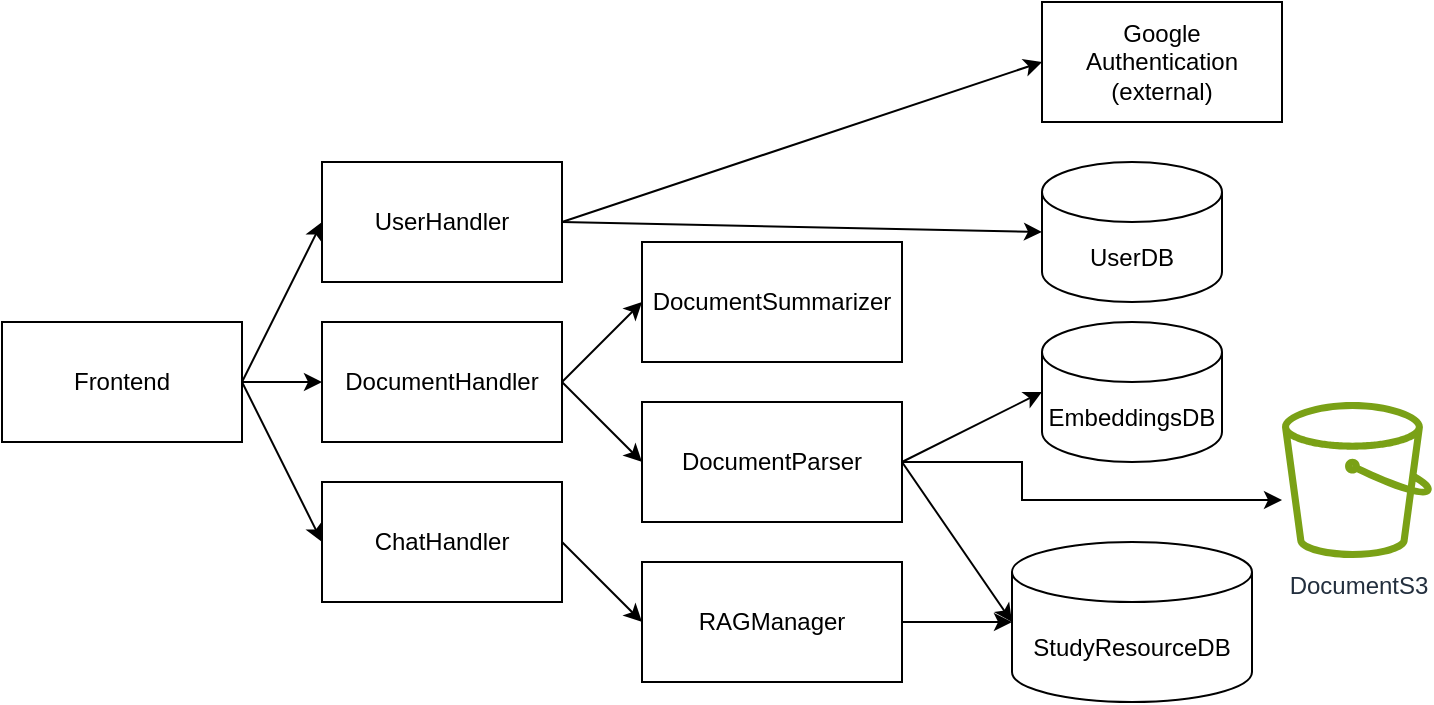 <mxfile version="26.0.10">
  <diagram name="Page-1" id="CH4obqCmShr8P6OW-sn0">
    <mxGraphModel dx="1247" dy="826" grid="1" gridSize="10" guides="1" tooltips="1" connect="1" arrows="1" fold="1" page="1" pageScale="1" pageWidth="850" pageHeight="1100" math="0" shadow="0">
      <root>
        <mxCell id="0" />
        <mxCell id="1" parent="0" />
        <mxCell id="gZXGNMnx3_eXt4WiYGjh-1" value="Frontend" style="rounded=0;whiteSpace=wrap;html=1;" parent="1" vertex="1">
          <mxGeometry x="40" y="280" width="120" height="60" as="geometry" />
        </mxCell>
        <mxCell id="gZXGNMnx3_eXt4WiYGjh-2" value="UserHandler" style="rounded=0;whiteSpace=wrap;html=1;" parent="1" vertex="1">
          <mxGeometry x="200" y="200" width="120" height="60" as="geometry" />
        </mxCell>
        <mxCell id="gZXGNMnx3_eXt4WiYGjh-3" value="DocumentHandler" style="rounded=0;whiteSpace=wrap;html=1;" parent="1" vertex="1">
          <mxGeometry x="200" y="280" width="120" height="60" as="geometry" />
        </mxCell>
        <mxCell id="gZXGNMnx3_eXt4WiYGjh-4" value="ChatHandler" style="rounded=0;whiteSpace=wrap;html=1;" parent="1" vertex="1">
          <mxGeometry x="200" y="360" width="120" height="60" as="geometry" />
        </mxCell>
        <mxCell id="gZXGNMnx3_eXt4WiYGjh-5" value="" style="endArrow=classic;html=1;rounded=0;entryX=0;entryY=0.5;entryDx=0;entryDy=0;" parent="1" target="gZXGNMnx3_eXt4WiYGjh-2" edge="1">
          <mxGeometry width="50" height="50" relative="1" as="geometry">
            <mxPoint x="160" y="310" as="sourcePoint" />
            <mxPoint x="210" y="260" as="targetPoint" />
          </mxGeometry>
        </mxCell>
        <mxCell id="gZXGNMnx3_eXt4WiYGjh-6" value="" style="endArrow=classic;html=1;rounded=0;exitX=1;exitY=0.5;exitDx=0;exitDy=0;entryX=0;entryY=0.5;entryDx=0;entryDy=0;" parent="1" source="gZXGNMnx3_eXt4WiYGjh-1" target="gZXGNMnx3_eXt4WiYGjh-3" edge="1">
          <mxGeometry width="50" height="50" relative="1" as="geometry">
            <mxPoint x="170" y="360" as="sourcePoint" />
            <mxPoint x="180" y="320" as="targetPoint" />
          </mxGeometry>
        </mxCell>
        <mxCell id="gZXGNMnx3_eXt4WiYGjh-7" value="" style="endArrow=classic;html=1;rounded=0;entryX=0;entryY=0.5;entryDx=0;entryDy=0;exitX=1;exitY=0.5;exitDx=0;exitDy=0;" parent="1" source="gZXGNMnx3_eXt4WiYGjh-1" target="gZXGNMnx3_eXt4WiYGjh-4" edge="1">
          <mxGeometry width="50" height="50" relative="1" as="geometry">
            <mxPoint x="130" y="420" as="sourcePoint" />
            <mxPoint x="180" y="370" as="targetPoint" />
          </mxGeometry>
        </mxCell>
        <mxCell id="gZXGNMnx3_eXt4WiYGjh-8" value="Google&lt;div&gt;Authentication&lt;/div&gt;&lt;div&gt;(external)&lt;/div&gt;" style="rounded=0;whiteSpace=wrap;html=1;" parent="1" vertex="1">
          <mxGeometry x="560" y="120" width="120" height="60" as="geometry" />
        </mxCell>
        <mxCell id="gZXGNMnx3_eXt4WiYGjh-13" value="StudyResourceDB" style="shape=cylinder3;whiteSpace=wrap;html=1;boundedLbl=1;backgroundOutline=1;size=15;" parent="1" vertex="1">
          <mxGeometry x="545" y="390" width="120" height="80" as="geometry" />
        </mxCell>
        <mxCell id="gZXGNMnx3_eXt4WiYGjh-14" value="UserDB" style="shape=cylinder3;whiteSpace=wrap;html=1;boundedLbl=1;backgroundOutline=1;size=15;" parent="1" vertex="1">
          <mxGeometry x="560" y="200" width="90" height="70" as="geometry" />
        </mxCell>
        <mxCell id="gZXGNMnx3_eXt4WiYGjh-16" value="EmbeddingsDB" style="shape=cylinder3;whiteSpace=wrap;html=1;boundedLbl=1;backgroundOutline=1;size=15;" parent="1" vertex="1">
          <mxGeometry x="560" y="280" width="90" height="70" as="geometry" />
        </mxCell>
        <mxCell id="r_-4OyaQ7bPbyuUPcMSc-5" style="edgeStyle=orthogonalEdgeStyle;rounded=0;orthogonalLoop=1;jettySize=auto;html=1;" edge="1" parent="1" target="r_-4OyaQ7bPbyuUPcMSc-2">
          <mxGeometry relative="1" as="geometry">
            <mxPoint x="490" y="350" as="sourcePoint" />
            <Array as="points">
              <mxPoint x="550" y="350" />
              <mxPoint x="550" y="369" />
            </Array>
          </mxGeometry>
        </mxCell>
        <mxCell id="gZXGNMnx3_eXt4WiYGjh-17" value="DocumentParser" style="rounded=0;whiteSpace=wrap;html=1;" parent="1" vertex="1">
          <mxGeometry x="360" y="320" width="130" height="60" as="geometry" />
        </mxCell>
        <mxCell id="gZXGNMnx3_eXt4WiYGjh-18" value="RAGManager" style="rounded=0;whiteSpace=wrap;html=1;" parent="1" vertex="1">
          <mxGeometry x="360" y="400" width="130" height="60" as="geometry" />
        </mxCell>
        <mxCell id="gZXGNMnx3_eXt4WiYGjh-19" value="DocumentSummarizer" style="rounded=0;whiteSpace=wrap;html=1;" parent="1" vertex="1">
          <mxGeometry x="360" y="240" width="130" height="60" as="geometry" />
        </mxCell>
        <mxCell id="gZXGNMnx3_eXt4WiYGjh-21" value="" style="endArrow=classic;html=1;rounded=0;entryX=0;entryY=0.5;entryDx=0;entryDy=0;exitX=1;exitY=0.5;exitDx=0;exitDy=0;" parent="1" source="gZXGNMnx3_eXt4WiYGjh-2" target="gZXGNMnx3_eXt4WiYGjh-8" edge="1">
          <mxGeometry width="50" height="50" relative="1" as="geometry">
            <mxPoint x="380" y="200" as="sourcePoint" />
            <mxPoint x="430" y="150" as="targetPoint" />
          </mxGeometry>
        </mxCell>
        <mxCell id="gZXGNMnx3_eXt4WiYGjh-22" value="" style="endArrow=classic;html=1;rounded=0;entryX=0;entryY=0.5;entryDx=0;entryDy=0;entryPerimeter=0;exitX=1;exitY=0.5;exitDx=0;exitDy=0;" parent="1" source="gZXGNMnx3_eXt4WiYGjh-2" target="gZXGNMnx3_eXt4WiYGjh-14" edge="1">
          <mxGeometry width="50" height="50" relative="1" as="geometry">
            <mxPoint x="370" y="170" as="sourcePoint" />
            <mxPoint x="420" y="120" as="targetPoint" />
          </mxGeometry>
        </mxCell>
        <mxCell id="gZXGNMnx3_eXt4WiYGjh-23" value="" style="endArrow=classic;html=1;rounded=0;entryX=0;entryY=0.5;entryDx=0;entryDy=0;exitX=1;exitY=0.5;exitDx=0;exitDy=0;" parent="1" source="gZXGNMnx3_eXt4WiYGjh-3" target="gZXGNMnx3_eXt4WiYGjh-19" edge="1">
          <mxGeometry width="50" height="50" relative="1" as="geometry">
            <mxPoint x="300" y="330" as="sourcePoint" />
            <mxPoint x="350" y="280" as="targetPoint" />
          </mxGeometry>
        </mxCell>
        <mxCell id="gZXGNMnx3_eXt4WiYGjh-24" value="" style="endArrow=classic;html=1;rounded=0;entryX=0;entryY=0.5;entryDx=0;entryDy=0;exitX=1;exitY=0.5;exitDx=0;exitDy=0;" parent="1" source="gZXGNMnx3_eXt4WiYGjh-3" target="gZXGNMnx3_eXt4WiYGjh-17" edge="1">
          <mxGeometry width="50" height="50" relative="1" as="geometry">
            <mxPoint x="320" y="420" as="sourcePoint" />
            <mxPoint x="370" y="370" as="targetPoint" />
          </mxGeometry>
        </mxCell>
        <mxCell id="gZXGNMnx3_eXt4WiYGjh-25" value="" style="endArrow=classic;html=1;rounded=0;entryX=0;entryY=0.5;entryDx=0;entryDy=0;exitX=1;exitY=0.5;exitDx=0;exitDy=0;" parent="1" source="gZXGNMnx3_eXt4WiYGjh-4" target="gZXGNMnx3_eXt4WiYGjh-18" edge="1">
          <mxGeometry width="50" height="50" relative="1" as="geometry">
            <mxPoint x="240" y="520" as="sourcePoint" />
            <mxPoint x="290" y="470" as="targetPoint" />
          </mxGeometry>
        </mxCell>
        <mxCell id="gZXGNMnx3_eXt4WiYGjh-27" value="" style="endArrow=classic;html=1;rounded=0;entryX=0;entryY=0.5;entryDx=0;entryDy=0;entryPerimeter=0;exitX=1;exitY=0.5;exitDx=0;exitDy=0;" parent="1" source="gZXGNMnx3_eXt4WiYGjh-18" target="gZXGNMnx3_eXt4WiYGjh-13" edge="1">
          <mxGeometry width="50" height="50" relative="1" as="geometry">
            <mxPoint x="420" y="530" as="sourcePoint" />
            <mxPoint x="470" y="480" as="targetPoint" />
          </mxGeometry>
        </mxCell>
        <mxCell id="gZXGNMnx3_eXt4WiYGjh-28" value="" style="endArrow=classic;html=1;rounded=0;entryX=0;entryY=0.5;entryDx=0;entryDy=0;entryPerimeter=0;exitX=1;exitY=0.5;exitDx=0;exitDy=0;" parent="1" source="gZXGNMnx3_eXt4WiYGjh-17" target="gZXGNMnx3_eXt4WiYGjh-16" edge="1">
          <mxGeometry width="50" height="50" relative="1" as="geometry">
            <mxPoint x="500" y="370" as="sourcePoint" />
            <mxPoint x="550" y="320" as="targetPoint" />
          </mxGeometry>
        </mxCell>
        <mxCell id="gZXGNMnx3_eXt4WiYGjh-29" value="" style="endArrow=classic;html=1;rounded=0;entryX=0;entryY=0.5;entryDx=0;entryDy=0;entryPerimeter=0;exitX=1;exitY=0.5;exitDx=0;exitDy=0;" parent="1" source="gZXGNMnx3_eXt4WiYGjh-17" target="gZXGNMnx3_eXt4WiYGjh-13" edge="1">
          <mxGeometry width="50" height="50" relative="1" as="geometry">
            <mxPoint x="480" y="350" as="sourcePoint" />
            <mxPoint x="750" y="240" as="targetPoint" />
          </mxGeometry>
        </mxCell>
        <mxCell id="r_-4OyaQ7bPbyuUPcMSc-2" value="DocumentS3" style="sketch=0;outlineConnect=0;fontColor=#232F3E;gradientColor=none;fillColor=#7AA116;strokeColor=none;dashed=0;verticalLabelPosition=bottom;verticalAlign=top;align=center;html=1;fontSize=12;fontStyle=0;aspect=fixed;pointerEvents=1;shape=mxgraph.aws4.bucket;" vertex="1" parent="1">
          <mxGeometry x="680" y="320" width="75" height="78" as="geometry" />
        </mxCell>
      </root>
    </mxGraphModel>
  </diagram>
</mxfile>
